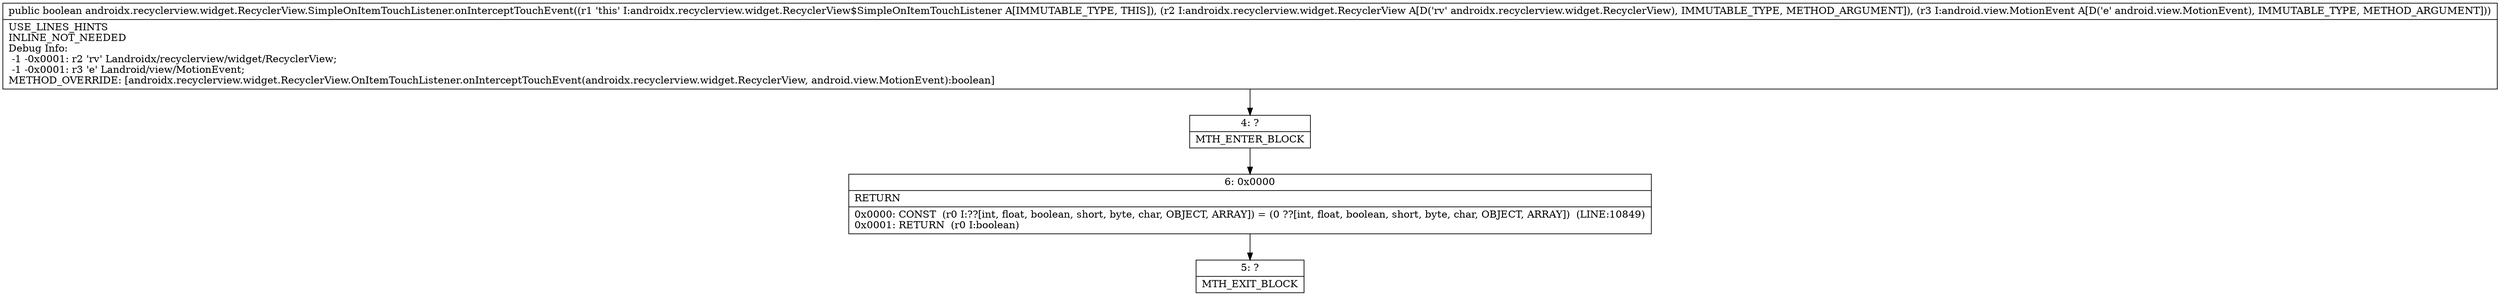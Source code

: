 digraph "CFG forandroidx.recyclerview.widget.RecyclerView.SimpleOnItemTouchListener.onInterceptTouchEvent(Landroidx\/recyclerview\/widget\/RecyclerView;Landroid\/view\/MotionEvent;)Z" {
Node_4 [shape=record,label="{4\:\ ?|MTH_ENTER_BLOCK\l}"];
Node_6 [shape=record,label="{6\:\ 0x0000|RETURN\l|0x0000: CONST  (r0 I:??[int, float, boolean, short, byte, char, OBJECT, ARRAY]) = (0 ??[int, float, boolean, short, byte, char, OBJECT, ARRAY])  (LINE:10849)\l0x0001: RETURN  (r0 I:boolean) \l}"];
Node_5 [shape=record,label="{5\:\ ?|MTH_EXIT_BLOCK\l}"];
MethodNode[shape=record,label="{public boolean androidx.recyclerview.widget.RecyclerView.SimpleOnItemTouchListener.onInterceptTouchEvent((r1 'this' I:androidx.recyclerview.widget.RecyclerView$SimpleOnItemTouchListener A[IMMUTABLE_TYPE, THIS]), (r2 I:androidx.recyclerview.widget.RecyclerView A[D('rv' androidx.recyclerview.widget.RecyclerView), IMMUTABLE_TYPE, METHOD_ARGUMENT]), (r3 I:android.view.MotionEvent A[D('e' android.view.MotionEvent), IMMUTABLE_TYPE, METHOD_ARGUMENT]))  | USE_LINES_HINTS\lINLINE_NOT_NEEDED\lDebug Info:\l  \-1 \-0x0001: r2 'rv' Landroidx\/recyclerview\/widget\/RecyclerView;\l  \-1 \-0x0001: r3 'e' Landroid\/view\/MotionEvent;\lMETHOD_OVERRIDE: [androidx.recyclerview.widget.RecyclerView.OnItemTouchListener.onInterceptTouchEvent(androidx.recyclerview.widget.RecyclerView, android.view.MotionEvent):boolean]\l}"];
MethodNode -> Node_4;Node_4 -> Node_6;
Node_6 -> Node_5;
}


